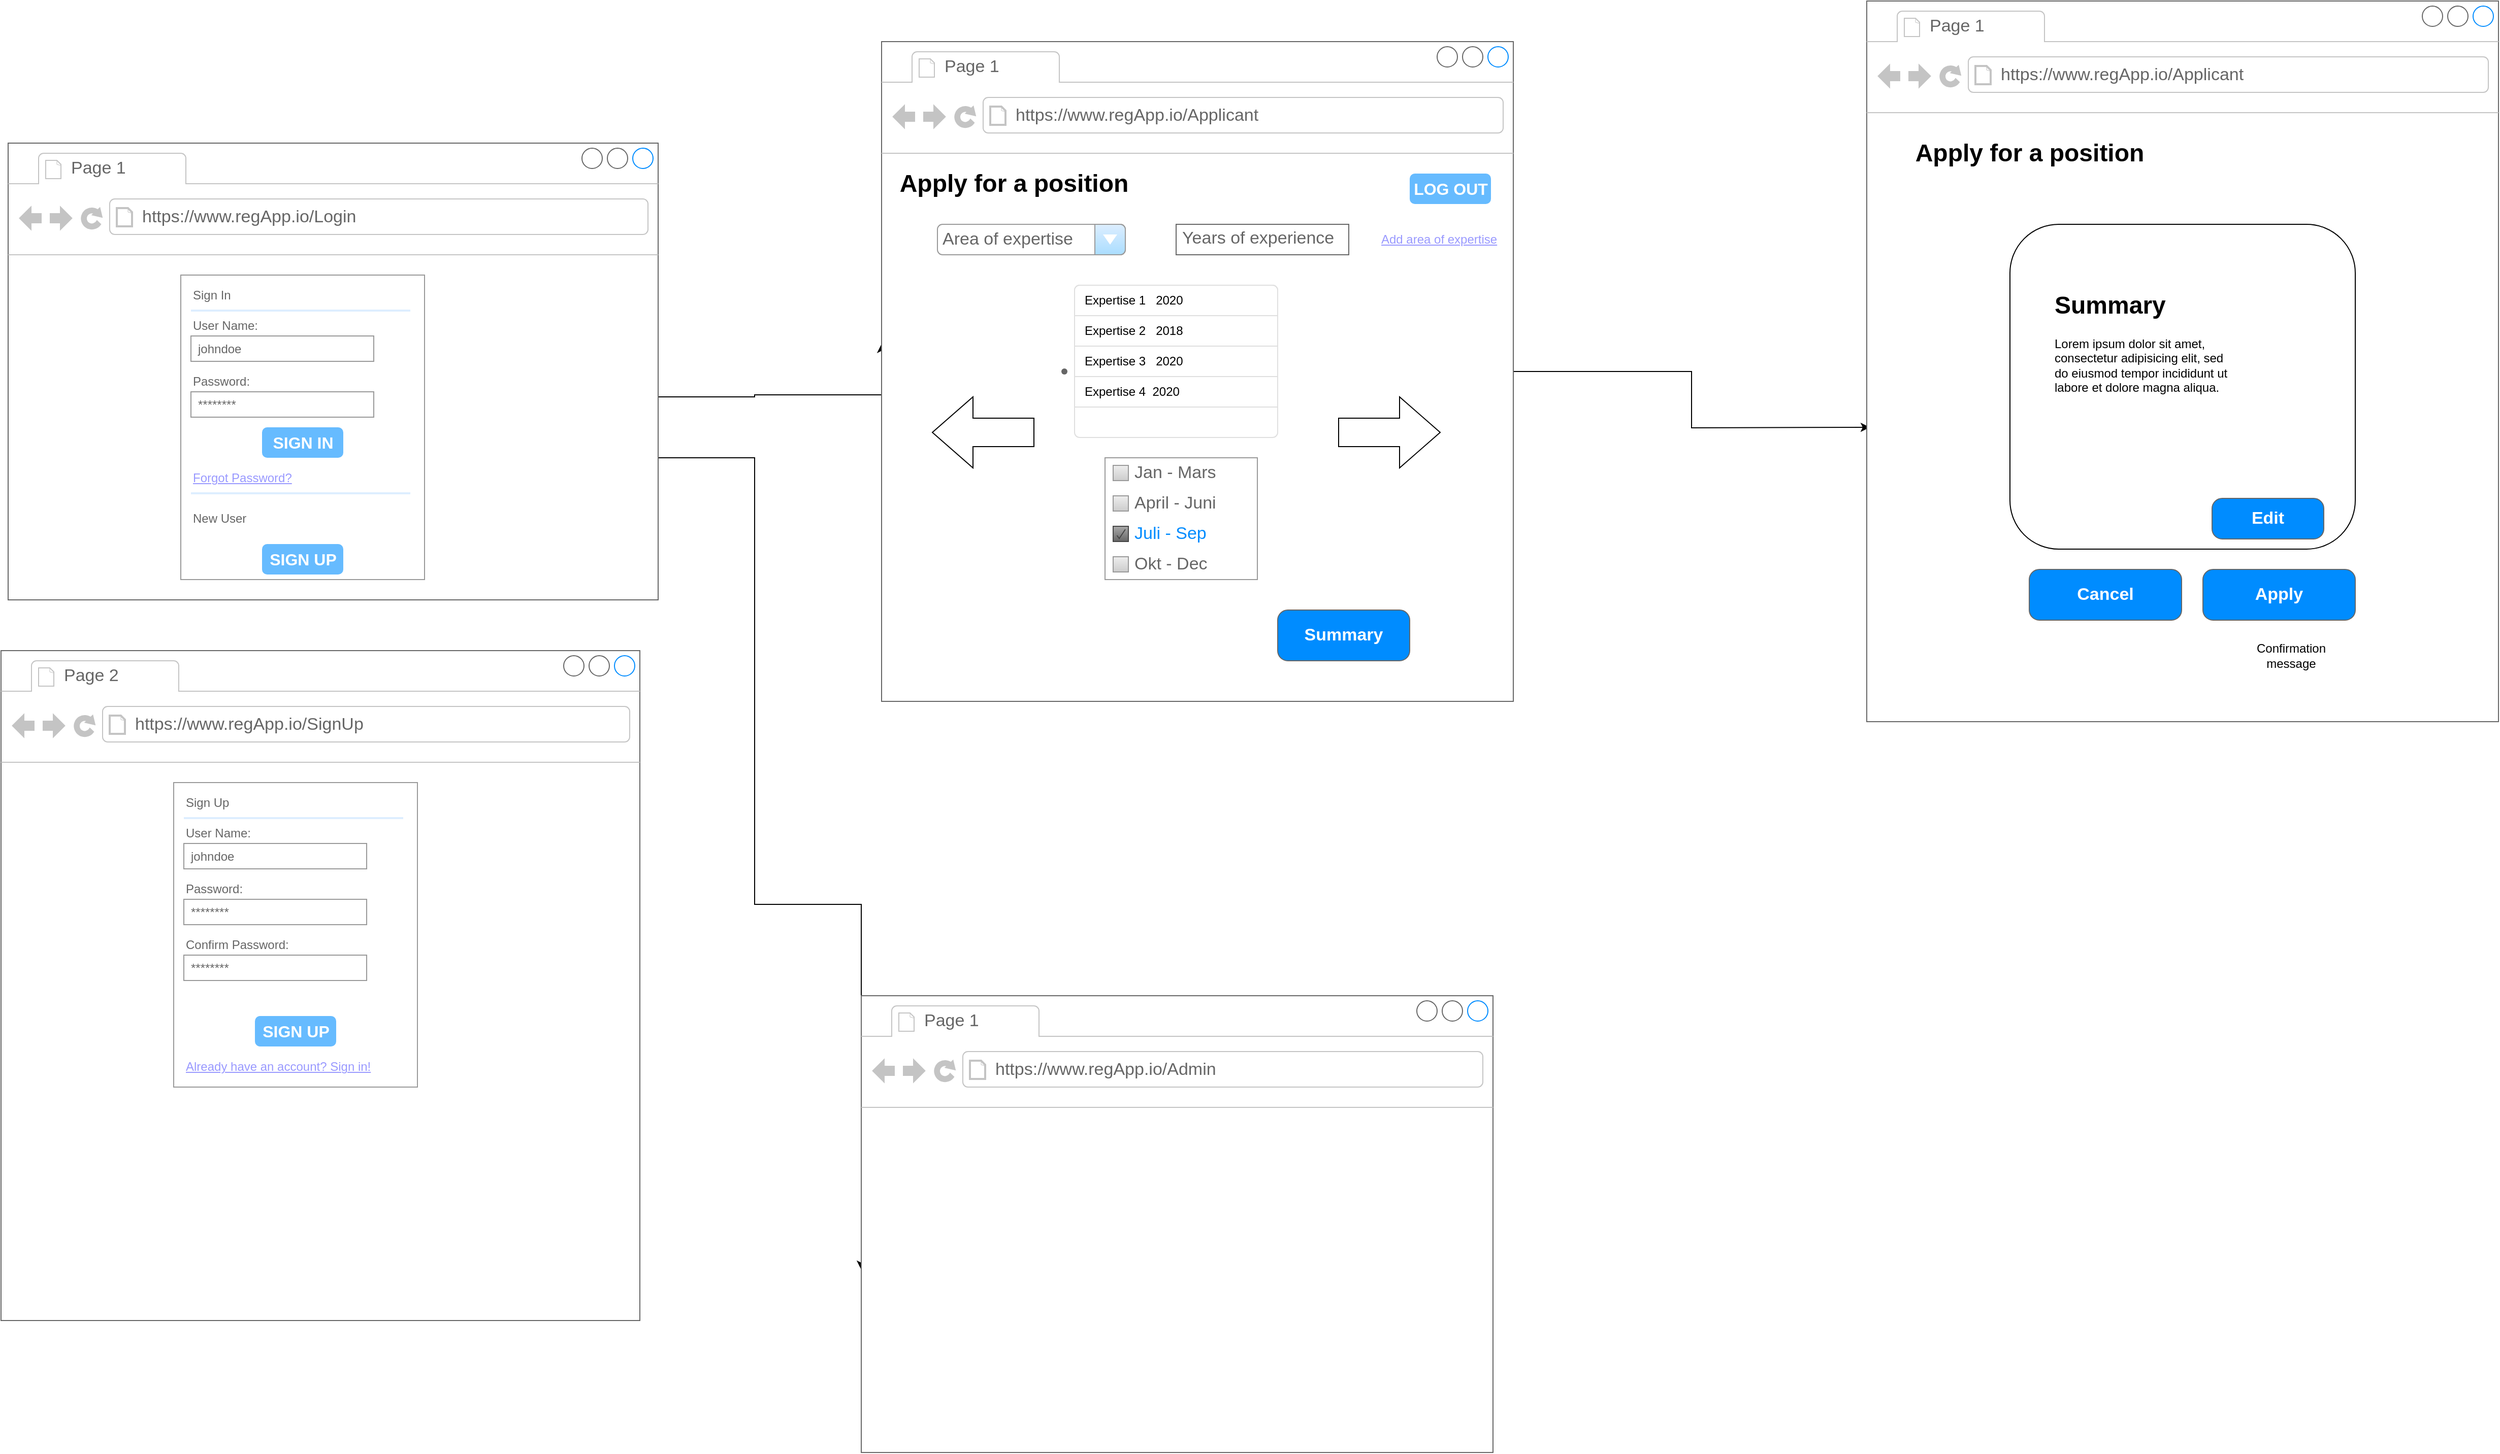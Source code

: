 <mxfile version="20.8.13" type="github">
  <diagram name="Sida-1" id="kPzA5vPGDyIlWqKKxrf5">
    <mxGraphModel dx="1386" dy="788" grid="1" gridSize="10" guides="1" tooltips="1" connect="1" arrows="1" fold="1" page="1" pageScale="1" pageWidth="827" pageHeight="1169" math="0" shadow="0">
      <root>
        <mxCell id="0" />
        <mxCell id="1" parent="0" />
        <mxCell id="7shptAwFYSbdW4jlvjq1-21" value="" style="edgeStyle=orthogonalEdgeStyle;rounded=0;orthogonalLoop=1;jettySize=auto;html=1;entryX=0;entryY=0.6;entryDx=0;entryDy=0;entryPerimeter=0;" edge="1" parent="1" source="BnUvvNfdKLv91Dd7iQGs-1" target="7shptAwFYSbdW4jlvjq1-17">
          <mxGeometry relative="1" as="geometry">
            <Array as="points">
              <mxPoint x="845" y="500" />
              <mxPoint x="845" y="940" />
            </Array>
          </mxGeometry>
        </mxCell>
        <mxCell id="7shptAwFYSbdW4jlvjq1-24" value="" style="edgeStyle=orthogonalEdgeStyle;rounded=0;orthogonalLoop=1;jettySize=auto;html=1;entryX=0;entryY=0.458;entryDx=0;entryDy=0;entryPerimeter=0;" edge="1" parent="1" source="BnUvvNfdKLv91Dd7iQGs-1" target="7shptAwFYSbdW4jlvjq1-3">
          <mxGeometry relative="1" as="geometry">
            <mxPoint x="964" y="657" as="targetPoint" />
            <Array as="points">
              <mxPoint x="845" y="440" />
              <mxPoint x="845" y="438" />
            </Array>
          </mxGeometry>
        </mxCell>
        <mxCell id="BnUvvNfdKLv91Dd7iQGs-1" value="" style="strokeWidth=1;shadow=0;dashed=0;align=center;html=1;shape=mxgraph.mockup.containers.browserWindow;rSize=0;strokeColor=#666666;strokeColor2=#008cff;strokeColor3=#c4c4c4;mainText=,;recursiveResize=0;" parent="1" vertex="1">
          <mxGeometry x="110" y="190" width="640" height="450" as="geometry" />
        </mxCell>
        <mxCell id="BnUvvNfdKLv91Dd7iQGs-2" value="Page 1" style="strokeWidth=1;shadow=0;dashed=0;align=center;html=1;shape=mxgraph.mockup.containers.anchor;fontSize=17;fontColor=#666666;align=left;" parent="BnUvvNfdKLv91Dd7iQGs-1" vertex="1">
          <mxGeometry x="60" y="12" width="110" height="26" as="geometry" />
        </mxCell>
        <mxCell id="BnUvvNfdKLv91Dd7iQGs-3" value="https://www.regApp.io/Login" style="strokeWidth=1;shadow=0;dashed=0;align=center;html=1;shape=mxgraph.mockup.containers.anchor;rSize=0;fontSize=17;fontColor=#666666;align=left;" parent="BnUvvNfdKLv91Dd7iQGs-1" vertex="1">
          <mxGeometry x="130" y="60" width="250" height="26" as="geometry" />
        </mxCell>
        <mxCell id="mrO0CaeoB24Xe4PspME4-4" value="" style="strokeWidth=1;shadow=0;dashed=0;align=center;html=1;shape=mxgraph.mockup.forms.rrect;rSize=0;strokeColor=#999999;fillColor=#ffffff;" parent="BnUvvNfdKLv91Dd7iQGs-1" vertex="1">
          <mxGeometry x="170" y="130" width="240" height="300" as="geometry" />
        </mxCell>
        <mxCell id="mrO0CaeoB24Xe4PspME4-5" value="Sign In" style="strokeWidth=1;shadow=0;dashed=0;align=center;html=1;shape=mxgraph.mockup.forms.anchor;fontSize=12;fontColor=#666666;align=left;resizeWidth=1;spacingLeft=0;" parent="mrO0CaeoB24Xe4PspME4-4" vertex="1">
          <mxGeometry width="120.0" height="20" relative="1" as="geometry">
            <mxPoint x="10" y="10" as="offset" />
          </mxGeometry>
        </mxCell>
        <mxCell id="mrO0CaeoB24Xe4PspME4-6" value="" style="shape=line;strokeColor=#ddeeff;strokeWidth=2;html=1;resizeWidth=1;" parent="mrO0CaeoB24Xe4PspME4-4" vertex="1">
          <mxGeometry width="216.0" height="10" relative="1" as="geometry">
            <mxPoint x="10" y="30" as="offset" />
          </mxGeometry>
        </mxCell>
        <mxCell id="mrO0CaeoB24Xe4PspME4-7" value="User Name:" style="strokeWidth=1;shadow=0;dashed=0;align=center;html=1;shape=mxgraph.mockup.forms.anchor;fontSize=12;fontColor=#666666;align=left;resizeWidth=1;spacingLeft=0;" parent="mrO0CaeoB24Xe4PspME4-4" vertex="1">
          <mxGeometry width="120.0" height="20" relative="1" as="geometry">
            <mxPoint x="10" y="40" as="offset" />
          </mxGeometry>
        </mxCell>
        <mxCell id="mrO0CaeoB24Xe4PspME4-8" value="johndoe" style="strokeWidth=1;shadow=0;dashed=0;align=center;html=1;shape=mxgraph.mockup.forms.rrect;rSize=0;strokeColor=#999999;fontColor=#666666;align=left;spacingLeft=5;resizeWidth=1;" parent="mrO0CaeoB24Xe4PspME4-4" vertex="1">
          <mxGeometry width="180.0" height="25" relative="1" as="geometry">
            <mxPoint x="10" y="60" as="offset" />
          </mxGeometry>
        </mxCell>
        <mxCell id="mrO0CaeoB24Xe4PspME4-9" value="Password:" style="strokeWidth=1;shadow=0;dashed=0;align=center;html=1;shape=mxgraph.mockup.forms.anchor;fontSize=12;fontColor=#666666;align=left;resizeWidth=1;spacingLeft=0;" parent="mrO0CaeoB24Xe4PspME4-4" vertex="1">
          <mxGeometry width="120.0" height="20" relative="1" as="geometry">
            <mxPoint x="10" y="95" as="offset" />
          </mxGeometry>
        </mxCell>
        <mxCell id="mrO0CaeoB24Xe4PspME4-10" value="********" style="strokeWidth=1;shadow=0;dashed=0;align=center;html=1;shape=mxgraph.mockup.forms.rrect;rSize=0;strokeColor=#999999;fontColor=#666666;align=left;spacingLeft=5;resizeWidth=1;" parent="mrO0CaeoB24Xe4PspME4-4" vertex="1">
          <mxGeometry width="180.0" height="25" relative="1" as="geometry">
            <mxPoint x="10" y="115" as="offset" />
          </mxGeometry>
        </mxCell>
        <mxCell id="mrO0CaeoB24Xe4PspME4-11" value="SIGN IN" style="strokeWidth=1;shadow=0;dashed=0;align=center;html=1;shape=mxgraph.mockup.forms.rrect;rSize=5;strokeColor=none;fontColor=#ffffff;fillColor=#66bbff;fontSize=16;fontStyle=1;" parent="mrO0CaeoB24Xe4PspME4-4" vertex="1">
          <mxGeometry y="1" width="80" height="30" relative="1" as="geometry">
            <mxPoint x="80" y="-150" as="offset" />
          </mxGeometry>
        </mxCell>
        <mxCell id="mrO0CaeoB24Xe4PspME4-12" value="Forgot Password?" style="strokeWidth=1;shadow=0;dashed=0;align=center;html=1;shape=mxgraph.mockup.forms.anchor;fontSize=12;fontColor=#9999ff;align=left;spacingLeft=0;fontStyle=4;resizeWidth=1;" parent="mrO0CaeoB24Xe4PspME4-4" vertex="1">
          <mxGeometry y="1" width="180.0" height="20" relative="1" as="geometry">
            <mxPoint x="10" y="-110" as="offset" />
          </mxGeometry>
        </mxCell>
        <mxCell id="mrO0CaeoB24Xe4PspME4-13" value="" style="shape=line;strokeColor=#ddeeff;strokeWidth=2;html=1;resizeWidth=1;" parent="mrO0CaeoB24Xe4PspME4-4" vertex="1">
          <mxGeometry y="1" width="216.0" height="10" relative="1" as="geometry">
            <mxPoint x="10" y="-90" as="offset" />
          </mxGeometry>
        </mxCell>
        <mxCell id="mrO0CaeoB24Xe4PspME4-14" value="New User" style="strokeWidth=1;shadow=0;dashed=0;align=center;html=1;shape=mxgraph.mockup.forms.anchor;fontSize=12;fontColor=#666666;align=left;spacingLeft=0;resizeWidth=1;" parent="mrO0CaeoB24Xe4PspME4-4" vertex="1">
          <mxGeometry y="1" width="180.0" height="20" relative="1" as="geometry">
            <mxPoint x="10" y="-70" as="offset" />
          </mxGeometry>
        </mxCell>
        <mxCell id="mrO0CaeoB24Xe4PspME4-15" value="SIGN UP" style="strokeWidth=1;shadow=0;dashed=0;align=center;html=1;shape=mxgraph.mockup.forms.rrect;rSize=5;strokeColor=none;fontColor=#ffffff;fillColor=#66bbff;fontSize=16;fontStyle=1;" parent="mrO0CaeoB24Xe4PspME4-4" vertex="1">
          <mxGeometry y="1" width="80" height="30" relative="1" as="geometry">
            <mxPoint x="80" y="-35" as="offset" />
          </mxGeometry>
        </mxCell>
        <mxCell id="LxsmjPVJHAoXayF_g4ax-1" value="" style="strokeWidth=1;shadow=0;dashed=0;align=center;html=1;shape=mxgraph.mockup.containers.browserWindow;rSize=0;strokeColor=#666666;strokeColor2=#008cff;strokeColor3=#c4c4c4;mainText=,;recursiveResize=0;" parent="1" vertex="1">
          <mxGeometry x="103" y="690" width="629" height="660" as="geometry" />
        </mxCell>
        <mxCell id="LxsmjPVJHAoXayF_g4ax-2" value="Page 2" style="strokeWidth=1;shadow=0;dashed=0;align=center;html=1;shape=mxgraph.mockup.containers.anchor;fontSize=17;fontColor=#666666;align=left;" parent="LxsmjPVJHAoXayF_g4ax-1" vertex="1">
          <mxGeometry x="60" y="12" width="110" height="26" as="geometry" />
        </mxCell>
        <mxCell id="LxsmjPVJHAoXayF_g4ax-3" value="https://www.regApp.io/SignUp" style="strokeWidth=1;shadow=0;dashed=0;align=center;html=1;shape=mxgraph.mockup.containers.anchor;rSize=0;fontSize=17;fontColor=#666666;align=left;" parent="LxsmjPVJHAoXayF_g4ax-1" vertex="1">
          <mxGeometry x="130" y="60" width="250" height="26" as="geometry" />
        </mxCell>
        <mxCell id="LxsmjPVJHAoXayF_g4ax-4" value="" style="strokeWidth=1;shadow=0;dashed=0;align=center;html=1;shape=mxgraph.mockup.forms.rrect;rSize=0;strokeColor=#999999;fillColor=#ffffff;" parent="LxsmjPVJHAoXayF_g4ax-1" vertex="1">
          <mxGeometry x="170" y="130" width="240" height="300" as="geometry" />
        </mxCell>
        <mxCell id="LxsmjPVJHAoXayF_g4ax-5" value="Sign Up" style="strokeWidth=1;shadow=0;dashed=0;align=center;html=1;shape=mxgraph.mockup.forms.anchor;fontSize=12;fontColor=#666666;align=left;resizeWidth=1;spacingLeft=0;" parent="LxsmjPVJHAoXayF_g4ax-4" vertex="1">
          <mxGeometry width="120.0" height="20" relative="1" as="geometry">
            <mxPoint x="10" y="10" as="offset" />
          </mxGeometry>
        </mxCell>
        <mxCell id="LxsmjPVJHAoXayF_g4ax-6" value="" style="shape=line;strokeColor=#ddeeff;strokeWidth=2;html=1;resizeWidth=1;" parent="LxsmjPVJHAoXayF_g4ax-4" vertex="1">
          <mxGeometry width="216.0" height="10" relative="1" as="geometry">
            <mxPoint x="10" y="30" as="offset" />
          </mxGeometry>
        </mxCell>
        <mxCell id="LxsmjPVJHAoXayF_g4ax-7" value="User Name:" style="strokeWidth=1;shadow=0;dashed=0;align=center;html=1;shape=mxgraph.mockup.forms.anchor;fontSize=12;fontColor=#666666;align=left;resizeWidth=1;spacingLeft=0;" parent="LxsmjPVJHAoXayF_g4ax-4" vertex="1">
          <mxGeometry width="120.0" height="20" relative="1" as="geometry">
            <mxPoint x="10" y="40" as="offset" />
          </mxGeometry>
        </mxCell>
        <mxCell id="LxsmjPVJHAoXayF_g4ax-8" value="johndoe" style="strokeWidth=1;shadow=0;dashed=0;align=center;html=1;shape=mxgraph.mockup.forms.rrect;rSize=0;strokeColor=#999999;fontColor=#666666;align=left;spacingLeft=5;resizeWidth=1;" parent="LxsmjPVJHAoXayF_g4ax-4" vertex="1">
          <mxGeometry width="180.0" height="25" relative="1" as="geometry">
            <mxPoint x="10" y="60" as="offset" />
          </mxGeometry>
        </mxCell>
        <mxCell id="LxsmjPVJHAoXayF_g4ax-9" value="Password:" style="strokeWidth=1;shadow=0;dashed=0;align=center;html=1;shape=mxgraph.mockup.forms.anchor;fontSize=12;fontColor=#666666;align=left;resizeWidth=1;spacingLeft=0;" parent="LxsmjPVJHAoXayF_g4ax-4" vertex="1">
          <mxGeometry width="120.0" height="20" relative="1" as="geometry">
            <mxPoint x="10" y="95" as="offset" />
          </mxGeometry>
        </mxCell>
        <mxCell id="LxsmjPVJHAoXayF_g4ax-10" value="********" style="strokeWidth=1;shadow=0;dashed=0;align=center;html=1;shape=mxgraph.mockup.forms.rrect;rSize=0;strokeColor=#999999;fontColor=#666666;align=left;spacingLeft=5;resizeWidth=1;" parent="LxsmjPVJHAoXayF_g4ax-4" vertex="1">
          <mxGeometry width="180.0" height="25" relative="1" as="geometry">
            <mxPoint x="10" y="115" as="offset" />
          </mxGeometry>
        </mxCell>
        <mxCell id="LxsmjPVJHAoXayF_g4ax-11" value="SIGN UP" style="strokeWidth=1;shadow=0;dashed=0;align=center;html=1;shape=mxgraph.mockup.forms.rrect;rSize=5;strokeColor=none;fontColor=#ffffff;fillColor=#66bbff;fontSize=16;fontStyle=1;" parent="LxsmjPVJHAoXayF_g4ax-4" vertex="1">
          <mxGeometry y="1" width="80" height="30" relative="1" as="geometry">
            <mxPoint x="80" y="-70" as="offset" />
          </mxGeometry>
        </mxCell>
        <mxCell id="LxsmjPVJHAoXayF_g4ax-16" value="********" style="strokeWidth=1;shadow=0;dashed=0;align=center;html=1;shape=mxgraph.mockup.forms.rrect;rSize=0;strokeColor=#999999;fontColor=#666666;align=left;spacingLeft=5;resizeWidth=1;" parent="LxsmjPVJHAoXayF_g4ax-4" vertex="1">
          <mxGeometry x="10" y="170" width="180.0" height="25" as="geometry" />
        </mxCell>
        <mxCell id="LxsmjPVJHAoXayF_g4ax-17" value="Confirm Password:" style="strokeWidth=1;shadow=0;dashed=0;align=center;html=1;shape=mxgraph.mockup.forms.anchor;fontSize=12;fontColor=#666666;align=left;resizeWidth=1;spacingLeft=0;" parent="LxsmjPVJHAoXayF_g4ax-4" vertex="1">
          <mxGeometry x="10" y="150" width="120.0" height="20" as="geometry" />
        </mxCell>
        <mxCell id="7shptAwFYSbdW4jlvjq1-2" value="Already have an account? Sign in!" style="strokeWidth=1;shadow=0;dashed=0;align=center;html=1;shape=mxgraph.mockup.forms.anchor;fontSize=12;fontColor=#9999ff;align=left;spacingLeft=0;fontStyle=4;resizeWidth=1;" vertex="1" parent="LxsmjPVJHAoXayF_g4ax-4">
          <mxGeometry x="10" y="270" width="180.0" height="20" as="geometry" />
        </mxCell>
        <mxCell id="7shptAwFYSbdW4jlvjq1-74" value="" style="edgeStyle=orthogonalEdgeStyle;rounded=0;orthogonalLoop=1;jettySize=auto;html=1;" edge="1" parent="1" source="7shptAwFYSbdW4jlvjq1-3">
          <mxGeometry relative="1" as="geometry">
            <mxPoint x="1943" y="470" as="targetPoint" />
          </mxGeometry>
        </mxCell>
        <mxCell id="7shptAwFYSbdW4jlvjq1-3" value="" style="strokeWidth=1;shadow=0;dashed=0;align=center;html=1;shape=mxgraph.mockup.containers.browserWindow;rSize=0;strokeColor=#666666;strokeColor2=#008cff;strokeColor3=#c4c4c4;mainText=,;recursiveResize=0;" vertex="1" parent="1">
          <mxGeometry x="970" y="90" width="622" height="650" as="geometry" />
        </mxCell>
        <mxCell id="7shptAwFYSbdW4jlvjq1-4" value="Page 1" style="strokeWidth=1;shadow=0;dashed=0;align=center;html=1;shape=mxgraph.mockup.containers.anchor;fontSize=17;fontColor=#666666;align=left;" vertex="1" parent="7shptAwFYSbdW4jlvjq1-3">
          <mxGeometry x="60" y="12" width="110" height="26" as="geometry" />
        </mxCell>
        <mxCell id="7shptAwFYSbdW4jlvjq1-5" value="https://www.regApp.io/Applicant" style="strokeWidth=1;shadow=0;dashed=0;align=center;html=1;shape=mxgraph.mockup.containers.anchor;rSize=0;fontSize=17;fontColor=#666666;align=left;" vertex="1" parent="7shptAwFYSbdW4jlvjq1-3">
          <mxGeometry x="130" y="60" width="250" height="26" as="geometry" />
        </mxCell>
        <mxCell id="7shptAwFYSbdW4jlvjq1-25" value="LOG OUT" style="strokeWidth=1;shadow=0;dashed=0;align=center;html=1;shape=mxgraph.mockup.forms.rrect;rSize=5;strokeColor=none;fontColor=#ffffff;fillColor=#66bbff;fontSize=16;fontStyle=1;" vertex="1" parent="7shptAwFYSbdW4jlvjq1-3">
          <mxGeometry x="520.0" y="130" width="80" height="30" as="geometry" />
        </mxCell>
        <mxCell id="7shptAwFYSbdW4jlvjq1-28" value="Apply for a position" style="text;strokeColor=none;fillColor=none;html=1;fontSize=24;fontStyle=1;verticalAlign=middle;align=center;" vertex="1" parent="7shptAwFYSbdW4jlvjq1-3">
          <mxGeometry x="80" y="120" width="100" height="40" as="geometry" />
        </mxCell>
        <mxCell id="7shptAwFYSbdW4jlvjq1-48" value="Area of expertise" style="strokeWidth=1;shadow=0;dashed=0;align=center;html=1;shape=mxgraph.mockup.forms.comboBox;strokeColor=#999999;fillColor=#ddeeff;align=left;fillColor2=#aaddff;mainText=;fontColor=#666666;fontSize=17;spacingLeft=3;" vertex="1" parent="7shptAwFYSbdW4jlvjq1-3">
          <mxGeometry x="55" y="180" width="185" height="30" as="geometry" />
        </mxCell>
        <mxCell id="7shptAwFYSbdW4jlvjq1-50" value="Years of experience" style="strokeWidth=1;shadow=0;dashed=0;align=center;html=1;shape=mxgraph.mockup.text.textBox;fontColor=#666666;align=left;fontSize=17;spacingLeft=4;spacingTop=-3;strokeColor=#666666;mainText=" vertex="1" parent="7shptAwFYSbdW4jlvjq1-3">
          <mxGeometry x="290" y="180" width="170" height="30" as="geometry" />
        </mxCell>
        <mxCell id="7shptAwFYSbdW4jlvjq1-51" value="Add area of expertise" style="strokeWidth=1;shadow=0;dashed=0;align=center;html=1;shape=mxgraph.mockup.forms.anchor;fontSize=12;fontColor=#9999ff;align=left;spacingLeft=0;fontStyle=4;resizeWidth=1;" vertex="1" parent="7shptAwFYSbdW4jlvjq1-3">
          <mxGeometry x="490" y="185" width="120" height="20" as="geometry" />
        </mxCell>
        <mxCell id="7shptAwFYSbdW4jlvjq1-52" value="" style="html=1;shadow=0;dashed=0;shape=mxgraph.bootstrap.rrect;rSize=5;strokeColor=#DFDFDF;html=1;whiteSpace=wrap;fillColor=#FFFFFF;fontColor=#000000;" vertex="1" parent="7shptAwFYSbdW4jlvjq1-3">
          <mxGeometry x="190" y="240" width="200" height="150" as="geometry" />
        </mxCell>
        <mxCell id="7shptAwFYSbdW4jlvjq1-53" value="Expertise 1&amp;nbsp;&lt;span style=&quot;white-space: pre;&quot;&gt;	&lt;/span&gt;&lt;span style=&quot;white-space: pre;&quot;&gt;	&lt;/span&gt;2020" style="strokeColor=inherit;fillColor=inherit;gradientColor=inherit;fontColor=inherit;html=1;shadow=0;dashed=0;shape=mxgraph.bootstrap.topButton;rSize=5;perimeter=none;whiteSpace=wrap;resizeWidth=1;align=left;spacing=10;" vertex="1" parent="7shptAwFYSbdW4jlvjq1-52">
          <mxGeometry width="200" height="30" relative="1" as="geometry" />
        </mxCell>
        <mxCell id="7shptAwFYSbdW4jlvjq1-54" value="Expertise 2&amp;nbsp;&lt;span style=&quot;white-space: pre;&quot;&gt;	&lt;/span&gt;&lt;span style=&quot;white-space: pre;&quot;&gt;	&lt;/span&gt;2018" style="strokeColor=inherit;fillColor=inherit;gradientColor=inherit;fontColor=inherit;html=1;shadow=0;dashed=0;perimeter=none;whiteSpace=wrap;resizeWidth=1;align=left;spacing=10;" vertex="1" parent="7shptAwFYSbdW4jlvjq1-52">
          <mxGeometry width="200" height="30" relative="1" as="geometry">
            <mxPoint y="30" as="offset" />
          </mxGeometry>
        </mxCell>
        <mxCell id="7shptAwFYSbdW4jlvjq1-55" value="Expertise 3&amp;nbsp;&lt;span style=&quot;white-space: pre;&quot;&gt;	&lt;/span&gt;&lt;span style=&quot;white-space: pre;&quot;&gt;	&lt;/span&gt;2020" style="strokeColor=inherit;fillColor=inherit;gradientColor=inherit;fontColor=inherit;html=1;shadow=0;dashed=0;perimeter=none;whiteSpace=wrap;resizeWidth=1;align=left;spacing=10;" vertex="1" parent="7shptAwFYSbdW4jlvjq1-52">
          <mxGeometry width="200" height="30" relative="1" as="geometry">
            <mxPoint y="60" as="offset" />
          </mxGeometry>
        </mxCell>
        <mxCell id="7shptAwFYSbdW4jlvjq1-56" value="Expertise 4&lt;span style=&quot;white-space: pre;&quot;&gt;	&lt;/span&gt;&lt;span style=&quot;white-space: pre;&quot;&gt;	&lt;/span&gt;2020" style="strokeColor=inherit;fillColor=inherit;gradientColor=inherit;fontColor=inherit;html=1;shadow=0;dashed=0;perimeter=none;whiteSpace=wrap;resizeWidth=1;align=left;spacing=10;" vertex="1" parent="7shptAwFYSbdW4jlvjq1-52">
          <mxGeometry width="200" height="30" relative="1" as="geometry">
            <mxPoint y="90" as="offset" />
          </mxGeometry>
        </mxCell>
        <mxCell id="7shptAwFYSbdW4jlvjq1-65" value="" style="strokeWidth=1;shadow=0;dashed=0;align=center;html=1;shape=mxgraph.mockup.forms.rrect;rSize=0;strokeColor=#999999;fillColor=#ffffff;recursiveResize=0;" vertex="1" parent="7shptAwFYSbdW4jlvjq1-3">
          <mxGeometry x="220" y="410" width="150" height="120" as="geometry" />
        </mxCell>
        <mxCell id="7shptAwFYSbdW4jlvjq1-66" value="Jan - Mars" style="strokeWidth=1;shadow=0;dashed=0;align=center;html=1;shape=mxgraph.mockup.forms.rrect;rSize=0;fillColor=#eeeeee;strokeColor=#999999;gradientColor=#cccccc;align=left;spacingLeft=4;fontSize=17;fontColor=#666666;labelPosition=right;" vertex="1" parent="7shptAwFYSbdW4jlvjq1-65">
          <mxGeometry x="8" y="7.5" width="15" height="15" as="geometry" />
        </mxCell>
        <mxCell id="7shptAwFYSbdW4jlvjq1-67" value="April - Juni" style="strokeWidth=1;shadow=0;dashed=0;align=center;html=1;shape=mxgraph.mockup.forms.rrect;rSize=0;fillColor=#eeeeee;strokeColor=#999999;gradientColor=#cccccc;align=left;spacingLeft=4;fontSize=17;fontColor=#666666;labelPosition=right;" vertex="1" parent="7shptAwFYSbdW4jlvjq1-65">
          <mxGeometry x="8" y="37.5" width="15" height="15" as="geometry" />
        </mxCell>
        <mxCell id="7shptAwFYSbdW4jlvjq1-68" value="Juli - Sep" style="strokeWidth=1;shadow=0;dashed=0;align=center;html=1;shape=mxgraph.mockup.forms.checkbox;rSize=0;resizable=0;fillColor=#aaaaaa;strokeColor=#444444;gradientColor=#666666;align=left;spacingLeft=4;fontSize=17;fontColor=#008cff;labelPosition=right;" vertex="1" parent="7shptAwFYSbdW4jlvjq1-65">
          <mxGeometry x="8" y="67.5" width="15" height="15" as="geometry" />
        </mxCell>
        <mxCell id="7shptAwFYSbdW4jlvjq1-69" value="Okt - Dec" style="strokeWidth=1;shadow=0;dashed=0;align=center;html=1;shape=mxgraph.mockup.forms.rrect;rSize=0;fillColor=#eeeeee;strokeColor=#999999;gradientColor=#cccccc;align=left;spacingLeft=4;fontSize=17;fontColor=#666666;labelPosition=right;" vertex="1" parent="7shptAwFYSbdW4jlvjq1-65">
          <mxGeometry x="8" y="97.5" width="15" height="15" as="geometry" />
        </mxCell>
        <mxCell id="7shptAwFYSbdW4jlvjq1-72" value="Summary" style="strokeWidth=1;shadow=0;dashed=0;align=center;html=1;shape=mxgraph.mockup.buttons.button;strokeColor=#666666;fontColor=#ffffff;mainText=;buttonStyle=round;fontSize=17;fontStyle=1;fillColor=#008cff;whiteSpace=wrap;" vertex="1" parent="7shptAwFYSbdW4jlvjq1-3">
          <mxGeometry x="390" y="560" width="130" height="50" as="geometry" />
        </mxCell>
        <mxCell id="7shptAwFYSbdW4jlvjq1-94" value="" style="html=1;shadow=0;dashed=0;align=center;verticalAlign=middle;shape=mxgraph.arrows2.arrow;dy=0.6;dx=40;notch=0;" vertex="1" parent="7shptAwFYSbdW4jlvjq1-3">
          <mxGeometry x="450" y="350" width="100" height="70" as="geometry" />
        </mxCell>
        <mxCell id="7shptAwFYSbdW4jlvjq1-95" value="" style="html=1;shadow=0;dashed=0;align=center;verticalAlign=middle;shape=mxgraph.arrows2.arrow;dy=0.6;dx=40;flipH=1;notch=0;" vertex="1" parent="7shptAwFYSbdW4jlvjq1-3">
          <mxGeometry x="50" y="350" width="100" height="70" as="geometry" />
        </mxCell>
        <mxCell id="7shptAwFYSbdW4jlvjq1-17" value="" style="strokeWidth=1;shadow=0;dashed=0;align=center;html=1;shape=mxgraph.mockup.containers.browserWindow;rSize=0;strokeColor=#666666;strokeColor2=#008cff;strokeColor3=#c4c4c4;mainText=,;recursiveResize=0;" vertex="1" parent="1">
          <mxGeometry x="950" y="1030" width="622" height="450" as="geometry" />
        </mxCell>
        <mxCell id="7shptAwFYSbdW4jlvjq1-18" value="Page 1" style="strokeWidth=1;shadow=0;dashed=0;align=center;html=1;shape=mxgraph.mockup.containers.anchor;fontSize=17;fontColor=#666666;align=left;" vertex="1" parent="7shptAwFYSbdW4jlvjq1-17">
          <mxGeometry x="60" y="12" width="110" height="26" as="geometry" />
        </mxCell>
        <mxCell id="7shptAwFYSbdW4jlvjq1-19" value="https://www.regApp.io/Admin" style="strokeWidth=1;shadow=0;dashed=0;align=center;html=1;shape=mxgraph.mockup.containers.anchor;rSize=0;fontSize=17;fontColor=#666666;align=left;" vertex="1" parent="7shptAwFYSbdW4jlvjq1-17">
          <mxGeometry x="130" y="60" width="250" height="26" as="geometry" />
        </mxCell>
        <mxCell id="7shptAwFYSbdW4jlvjq1-23" value="" style="shape=waypoint;sketch=0;size=6;pointerEvents=1;points=[];fillColor=default;resizable=0;rotatable=0;perimeter=centerPerimeter;snapToPoint=1;strokeColor=#666666;strokeWidth=1;shadow=0;dashed=0;" vertex="1" parent="1">
          <mxGeometry x="1140" y="405" width="20" height="20" as="geometry" />
        </mxCell>
        <mxCell id="7shptAwFYSbdW4jlvjq1-75" value="" style="strokeWidth=1;shadow=0;dashed=0;align=center;html=1;shape=mxgraph.mockup.containers.browserWindow;rSize=0;strokeColor=#666666;strokeColor2=#008cff;strokeColor3=#c4c4c4;mainText=,;recursiveResize=0;" vertex="1" parent="1">
          <mxGeometry x="1940" y="50" width="622" height="710" as="geometry" />
        </mxCell>
        <mxCell id="7shptAwFYSbdW4jlvjq1-76" value="Page 1" style="strokeWidth=1;shadow=0;dashed=0;align=center;html=1;shape=mxgraph.mockup.containers.anchor;fontSize=17;fontColor=#666666;align=left;" vertex="1" parent="7shptAwFYSbdW4jlvjq1-75">
          <mxGeometry x="60" y="12" width="110" height="26" as="geometry" />
        </mxCell>
        <mxCell id="7shptAwFYSbdW4jlvjq1-77" value="https://www.regApp.io/Applicant" style="strokeWidth=1;shadow=0;dashed=0;align=center;html=1;shape=mxgraph.mockup.containers.anchor;rSize=0;fontSize=17;fontColor=#666666;align=left;" vertex="1" parent="7shptAwFYSbdW4jlvjq1-75">
          <mxGeometry x="130" y="60" width="250" height="26" as="geometry" />
        </mxCell>
        <mxCell id="7shptAwFYSbdW4jlvjq1-96" value="Apply for a position" style="text;strokeColor=none;fillColor=none;html=1;fontSize=24;fontStyle=1;verticalAlign=middle;align=center;" vertex="1" parent="7shptAwFYSbdW4jlvjq1-75">
          <mxGeometry x="110" y="130" width="100" height="40" as="geometry" />
        </mxCell>
        <mxCell id="7shptAwFYSbdW4jlvjq1-97" value="" style="rounded=1;whiteSpace=wrap;html=1;" vertex="1" parent="7shptAwFYSbdW4jlvjq1-75">
          <mxGeometry x="141" y="220" width="340" height="320" as="geometry" />
        </mxCell>
        <mxCell id="7shptAwFYSbdW4jlvjq1-99" value="&lt;h1&gt;Summary&lt;/h1&gt;&lt;p&gt;Lorem ipsum dolor sit amet, consectetur adipisicing elit, sed do eiusmod tempor incididunt ut labore et dolore magna aliqua.&lt;/p&gt;" style="text;html=1;strokeColor=none;fillColor=none;spacing=5;spacingTop=-20;whiteSpace=wrap;overflow=hidden;rounded=0;" vertex="1" parent="7shptAwFYSbdW4jlvjq1-75">
          <mxGeometry x="180" y="280" width="190" height="120" as="geometry" />
        </mxCell>
        <mxCell id="7shptAwFYSbdW4jlvjq1-101" value="Cancel" style="strokeWidth=1;shadow=0;dashed=0;align=center;html=1;shape=mxgraph.mockup.buttons.button;strokeColor=#666666;fontColor=#ffffff;mainText=;buttonStyle=round;fontSize=17;fontStyle=1;fillColor=#008cff;whiteSpace=wrap;" vertex="1" parent="7shptAwFYSbdW4jlvjq1-75">
          <mxGeometry x="160" y="560" width="150" height="50" as="geometry" />
        </mxCell>
        <mxCell id="7shptAwFYSbdW4jlvjq1-100" value="Edit" style="strokeWidth=1;shadow=0;dashed=0;align=center;html=1;shape=mxgraph.mockup.buttons.button;strokeColor=#666666;fontColor=#ffffff;mainText=;buttonStyle=round;fontSize=17;fontStyle=1;fillColor=#008cff;whiteSpace=wrap;" vertex="1" parent="7shptAwFYSbdW4jlvjq1-75">
          <mxGeometry x="340" y="490" width="110" height="40" as="geometry" />
        </mxCell>
        <mxCell id="7shptAwFYSbdW4jlvjq1-102" value="Apply" style="strokeWidth=1;shadow=0;dashed=0;align=center;html=1;shape=mxgraph.mockup.buttons.button;strokeColor=#666666;fontColor=#ffffff;mainText=;buttonStyle=round;fontSize=17;fontStyle=1;fillColor=#008cff;whiteSpace=wrap;" vertex="1" parent="7shptAwFYSbdW4jlvjq1-75">
          <mxGeometry x="331" y="560" width="150" height="50" as="geometry" />
        </mxCell>
        <mxCell id="7shptAwFYSbdW4jlvjq1-103" value="Confirmation message" style="text;html=1;strokeColor=none;fillColor=none;align=center;verticalAlign=middle;whiteSpace=wrap;rounded=0;" vertex="1" parent="7shptAwFYSbdW4jlvjq1-75">
          <mxGeometry x="376" y="630" width="84" height="30" as="geometry" />
        </mxCell>
      </root>
    </mxGraphModel>
  </diagram>
</mxfile>
